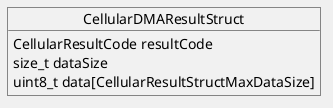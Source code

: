 @startuml
skinparam BackgroundColor F0F0F0
object CellularDMAResultStruct {
  CellularResultCode resultCode
  size_t dataSize
  uint8_t data[CellularResultStructMaxDataSize]
}
@enduml
